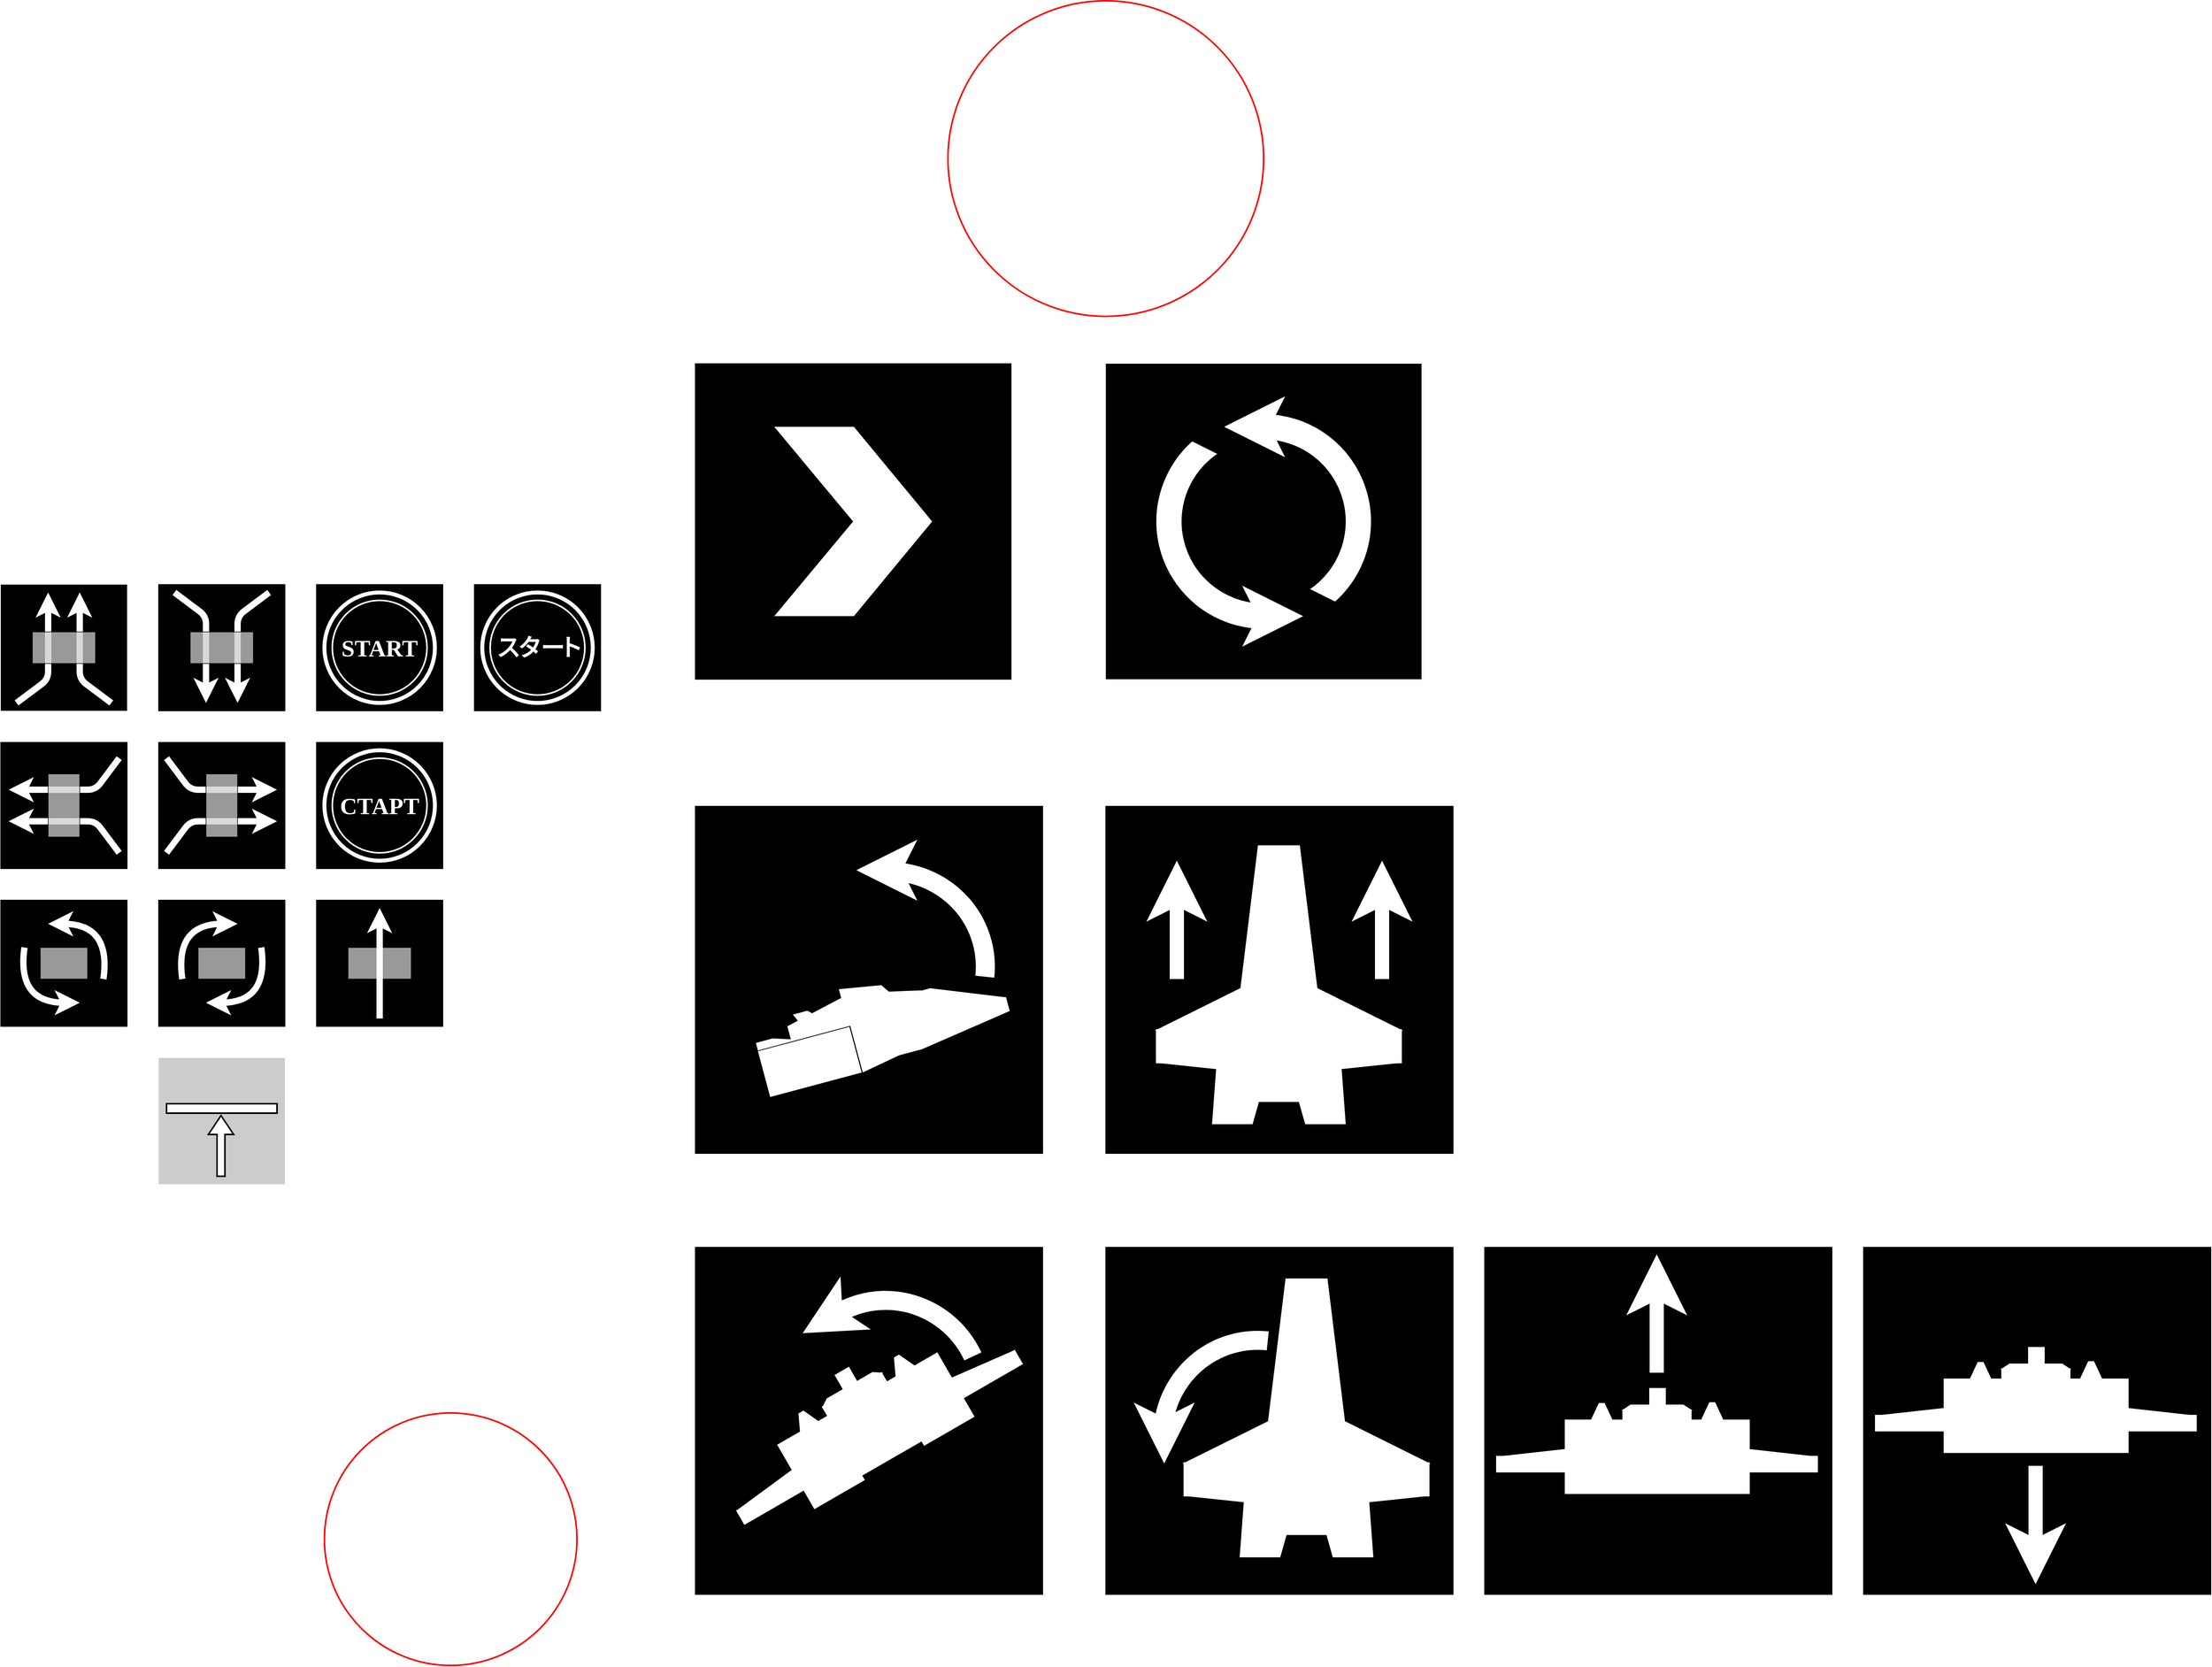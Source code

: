 <mxfile version="17.4.2" type="device"><diagram id="6fZMNaKy4L5kPpsSOCYx" name="Page-1"><mxGraphModel dx="3492" dy="3434" grid="1" gridSize="10" guides="1" tooltips="1" connect="1" arrows="1" fold="1" page="1" pageScale="1" pageWidth="1100" pageHeight="850" math="0" shadow="0"><root><mxCell id="0"/><mxCell id="1" parent="0"/><mxCell id="rg2DFfm6IOgUBu5xusTy-190" value="" style="whiteSpace=wrap;html=1;aspect=fixed;fillColor=#000000;connectable=0;allowArrows=0;strokeColor=none;" vertex="1" parent="1"><mxGeometry x="1680" y="-200" width="400" height="400" as="geometry"/></mxCell><mxCell id="I9IbN1PRFpG96_hewgke-23" value="" style="group;rotation=-180;fillColor=#000000;" parent="1" vertex="1" connectable="0"><mxGeometry x="480" y="80" width="160" height="160" as="geometry"/></mxCell><mxCell id="I9IbN1PRFpG96_hewgke-24" value="" style="whiteSpace=wrap;html=1;aspect=fixed;fillColor=none;connectable=0;allowArrows=0;rotation=-180;" parent="I9IbN1PRFpG96_hewgke-23" vertex="1"><mxGeometry width="160" height="160" as="geometry"/></mxCell><mxCell id="I9IbN1PRFpG96_hewgke-25" value="" style="endArrow=classic;html=1;strokeWidth=8;rounded=1;strokeColor=#FFFFFF;" parent="I9IbN1PRFpG96_hewgke-23" edge="1"><mxGeometry width="50" height="50" relative="1" as="geometry"><mxPoint x="20" y="10" as="sourcePoint"/><mxPoint x="60" y="150" as="targetPoint"/><Array as="points"><mxPoint x="60" y="40"/></Array></mxGeometry></mxCell><mxCell id="I9IbN1PRFpG96_hewgke-26" value="" style="endArrow=classic;html=1;strokeWidth=8;rounded=1;strokeColor=#FFFFFF;" parent="I9IbN1PRFpG96_hewgke-23" edge="1"><mxGeometry width="50" height="50" relative="1" as="geometry"><mxPoint x="140" y="10" as="sourcePoint"/><mxPoint x="100" y="150" as="targetPoint"/><Array as="points"><mxPoint x="100" y="40"/></Array></mxGeometry></mxCell><mxCell id="I9IbN1PRFpG96_hewgke-40" value="" style="rounded=0;whiteSpace=wrap;html=1;fillColor=#CCCCCC;opacity=75;connectable=0;allowArrows=0;" parent="I9IbN1PRFpG96_hewgke-23" vertex="1"><mxGeometry x="40" y="60" width="80" height="40" as="geometry"/></mxCell><mxCell id="I9IbN1PRFpG96_hewgke-27" value="" style="group;rotation=-90;fillColor=#000000;" parent="1" vertex="1" connectable="0"><mxGeometry x="280" y="280" width="160" height="160" as="geometry"/></mxCell><mxCell id="I9IbN1PRFpG96_hewgke-28" value="" style="whiteSpace=wrap;html=1;aspect=fixed;fillColor=none;connectable=0;allowArrows=0;rotation=-90;" parent="I9IbN1PRFpG96_hewgke-27" vertex="1"><mxGeometry width="160" height="160" as="geometry"/></mxCell><mxCell id="I9IbN1PRFpG96_hewgke-29" value="" style="endArrow=classic;html=1;strokeWidth=8;rounded=1;strokeColor=#FFFFFF;" parent="I9IbN1PRFpG96_hewgke-27" edge="1"><mxGeometry width="50" height="50" relative="1" as="geometry"><mxPoint x="150" y="20" as="sourcePoint"/><mxPoint x="10" y="60" as="targetPoint"/><Array as="points"><mxPoint x="120" y="60"/></Array></mxGeometry></mxCell><mxCell id="I9IbN1PRFpG96_hewgke-30" value="" style="endArrow=classic;html=1;strokeWidth=8;rounded=1;strokeColor=#FFFFFF;" parent="I9IbN1PRFpG96_hewgke-27" edge="1"><mxGeometry width="50" height="50" relative="1" as="geometry"><mxPoint x="150" y="140" as="sourcePoint"/><mxPoint x="10" y="100" as="targetPoint"/><Array as="points"><mxPoint x="120" y="100"/></Array></mxGeometry></mxCell><mxCell id="I9IbN1PRFpG96_hewgke-42" value="" style="rounded=0;whiteSpace=wrap;html=1;fillColor=#CCCCCC;opacity=75;connectable=0;allowArrows=0;rotation=-90;" parent="I9IbN1PRFpG96_hewgke-27" vertex="1"><mxGeometry x="40" y="60" width="80" height="40" as="geometry"/></mxCell><mxCell id="I9IbN1PRFpG96_hewgke-31" value="" style="group;rotation=90;fillColor=#000000;" parent="1" vertex="1" connectable="0"><mxGeometry x="480" y="280" width="160" height="160" as="geometry"/></mxCell><mxCell id="I9IbN1PRFpG96_hewgke-32" value="" style="whiteSpace=wrap;html=1;aspect=fixed;fillColor=none;connectable=0;allowArrows=0;rotation=90;" parent="I9IbN1PRFpG96_hewgke-31" vertex="1"><mxGeometry width="160" height="160" as="geometry"/></mxCell><mxCell id="I9IbN1PRFpG96_hewgke-33" value="" style="endArrow=classic;html=1;strokeWidth=8;rounded=1;strokeColor=#FFFFFF;" parent="I9IbN1PRFpG96_hewgke-31" edge="1"><mxGeometry width="50" height="50" relative="1" as="geometry"><mxPoint x="10" y="140" as="sourcePoint"/><mxPoint x="150" y="100" as="targetPoint"/><Array as="points"><mxPoint x="40" y="100"/></Array></mxGeometry></mxCell><mxCell id="I9IbN1PRFpG96_hewgke-34" value="" style="endArrow=classic;html=1;strokeWidth=8;rounded=1;strokeColor=#FFFFFF;" parent="I9IbN1PRFpG96_hewgke-31" edge="1"><mxGeometry width="50" height="50" relative="1" as="geometry"><mxPoint x="10" y="20" as="sourcePoint"/><mxPoint x="150" y="60" as="targetPoint"/><Array as="points"><mxPoint x="40" y="60"/></Array></mxGeometry></mxCell><mxCell id="I9IbN1PRFpG96_hewgke-41" value="" style="rounded=0;whiteSpace=wrap;html=1;fillColor=#CCCCCC;opacity=75;connectable=0;allowArrows=0;rotation=-90;" parent="I9IbN1PRFpG96_hewgke-31" vertex="1"><mxGeometry x="40" y="60" width="80" height="40" as="geometry"/></mxCell><mxCell id="I9IbN1PRFpG96_hewgke-36" value="" style="whiteSpace=wrap;html=1;aspect=fixed;fillColor=#000000;connectable=0;allowArrows=0;" parent="1" vertex="1"><mxGeometry x="280" y="480" width="160" height="160" as="geometry"/></mxCell><mxCell id="I9IbN1PRFpG96_hewgke-37" value="" style="endArrow=classic;html=1;strokeWidth=8;curved=1;strokeColor=#FFFFFF;" parent="1" edge="1"><mxGeometry width="50" height="50" relative="1" as="geometry"><mxPoint x="410" y="580" as="sourcePoint"/><mxPoint x="340" y="510" as="targetPoint"/><Array as="points"><mxPoint x="420" y="510"/></Array></mxGeometry></mxCell><mxCell id="I9IbN1PRFpG96_hewgke-1" value="" style="whiteSpace=wrap;html=1;aspect=fixed;fillColor=#000000;connectable=0;allowArrows=0;strokeColor=none;labelBackgroundColor=default;fontColor=default;labelBorderColor=none;" parent="1" vertex="1"><mxGeometry x="280" y="80" width="160" height="160" as="geometry"/></mxCell><mxCell id="I9IbN1PRFpG96_hewgke-14" value="" style="endArrow=classic;html=1;strokeWidth=8;rounded=1;strokeColor=#FFFFFF;labelBackgroundColor=default;fontColor=default;labelBorderColor=none;" parent="1" edge="1"><mxGeometry width="50" height="50" relative="1" as="geometry"><mxPoint x="420" y="230" as="sourcePoint"/><mxPoint x="380" y="90" as="targetPoint"/><Array as="points"><mxPoint x="380" y="200"/></Array></mxGeometry></mxCell><mxCell id="I9IbN1PRFpG96_hewgke-15" value="" style="endArrow=classic;html=1;strokeWidth=8;rounded=1;strokeColor=#FFFFFF;labelBackgroundColor=default;fontColor=default;labelBorderColor=none;" parent="1" edge="1"><mxGeometry width="50" height="50" relative="1" as="geometry"><mxPoint x="300" y="230" as="sourcePoint"/><mxPoint x="340" y="90" as="targetPoint"/><Array as="points"><mxPoint x="340" y="200"/></Array></mxGeometry></mxCell><mxCell id="I9IbN1PRFpG96_hewgke-44" value="" style="rounded=0;whiteSpace=wrap;html=1;fillColor=#CCCCCC;opacity=75;" parent="1" vertex="1"><mxGeometry x="330" y="540" width="60" height="40" as="geometry"/></mxCell><mxCell id="I9IbN1PRFpG96_hewgke-45" value="" style="endArrow=classic;html=1;strokeWidth=8;curved=1;strokeColor=#FFFFFF;" parent="1" edge="1"><mxGeometry width="50" height="50" relative="1" as="geometry"><mxPoint x="310" y="540" as="sourcePoint"/><mxPoint x="380" y="610" as="targetPoint"/><Array as="points"><mxPoint x="300" y="610"/></Array></mxGeometry></mxCell><mxCell id="I9IbN1PRFpG96_hewgke-46" value="" style="whiteSpace=wrap;html=1;aspect=fixed;fillColor=#000000;connectable=0;allowArrows=0;" parent="1" vertex="1"><mxGeometry x="480" y="480" width="160" height="160" as="geometry"/></mxCell><mxCell id="I9IbN1PRFpG96_hewgke-47" value="" style="endArrow=classic;html=1;strokeWidth=8;curved=1;strokeColor=#FFFFFF;" parent="1" edge="1"><mxGeometry width="50" height="50" relative="1" as="geometry"><mxPoint x="510" y="580" as="sourcePoint"/><mxPoint x="580" y="510" as="targetPoint"/><Array as="points"><mxPoint x="500" y="510"/></Array></mxGeometry></mxCell><mxCell id="I9IbN1PRFpG96_hewgke-48" value="" style="rounded=0;whiteSpace=wrap;html=1;fillColor=#CCCCCC;opacity=75;" parent="1" vertex="1"><mxGeometry x="530" y="540" width="60" height="40" as="geometry"/></mxCell><mxCell id="I9IbN1PRFpG96_hewgke-49" value="" style="endArrow=classic;html=1;strokeWidth=8;curved=1;strokeColor=#FFFFFF;" parent="1" edge="1"><mxGeometry width="50" height="50" relative="1" as="geometry"><mxPoint x="610" y="540" as="sourcePoint"/><mxPoint x="540" y="610" as="targetPoint"/><Array as="points"><mxPoint x="620" y="610"/></Array></mxGeometry></mxCell><mxCell id="I9IbN1PRFpG96_hewgke-50" value="" style="whiteSpace=wrap;html=1;aspect=fixed;fillColor=#000000;connectable=0;allowArrows=0;" parent="1" vertex="1"><mxGeometry x="680" y="480" width="160" height="160" as="geometry"/></mxCell><mxCell id="I9IbN1PRFpG96_hewgke-54" value="" style="rounded=0;whiteSpace=wrap;html=1;fillColor=#CCCCCC;opacity=75;" parent="1" vertex="1"><mxGeometry x="720" y="540" width="80" height="40" as="geometry"/></mxCell><mxCell id="I9IbN1PRFpG96_hewgke-53" value="" style="endArrow=classic;html=1;strokeWidth=8;curved=1;strokeColor=#FFFFFF;" parent="1" edge="1"><mxGeometry width="50" height="50" relative="1" as="geometry"><mxPoint x="760" y="630" as="sourcePoint"/><mxPoint x="760" y="490" as="targetPoint"/></mxGeometry></mxCell><mxCell id="I9IbN1PRFpG96_hewgke-55" value="" style="whiteSpace=wrap;html=1;aspect=fixed;fillColor=#000000;connectable=0;allowArrows=0;" parent="1" vertex="1"><mxGeometry x="680" y="280" width="160" height="160" as="geometry"/></mxCell><mxCell id="I9IbN1PRFpG96_hewgke-59" value="" style="whiteSpace=wrap;html=1;aspect=fixed;fillColor=#000000;connectable=0;allowArrows=0;" parent="1" vertex="1"><mxGeometry x="680" y="80" width="160" height="160" as="geometry"/></mxCell><mxCell id="I9IbN1PRFpG96_hewgke-60" value="" style="whiteSpace=wrap;html=1;aspect=fixed;fillColor=#000000;connectable=0;allowArrows=0;" parent="1" vertex="1"><mxGeometry x="880" y="80" width="160" height="160" as="geometry"/></mxCell><mxCell id="I9IbN1PRFpG96_hewgke-61" value="&lt;font style=&quot;font-size: 30px&quot; face=&quot;Lucida Console&quot;&gt;&lt;b&gt;СТАРТ&lt;/b&gt;&lt;/font&gt;" style="text;html=1;strokeColor=none;fillColor=none;align=center;verticalAlign=middle;whiteSpace=wrap;rounded=0;opacity=75;fontColor=#FFFFFF;fontSize=30;" parent="1" vertex="1"><mxGeometry x="690" y="290" width="140" height="140" as="geometry"/></mxCell><mxCell id="I9IbN1PRFpG96_hewgke-62" value="&lt;font style=&quot;font-size: 30px&quot; data-font-src=&quot;https://fonts.googleapis.com/css?family=Mochiy+Pop+One&quot; face=&quot;Lucida Console&quot;&gt;&lt;b&gt;START&lt;/b&gt;&lt;/font&gt;" style="text;html=1;strokeColor=none;fillColor=none;align=center;verticalAlign=middle;whiteSpace=wrap;rounded=0;opacity=75;fontColor=#FFFFFF;fontSize=30;" parent="1" vertex="1"><mxGeometry x="690" y="90" width="140" height="140" as="geometry"/></mxCell><mxCell id="I9IbN1PRFpG96_hewgke-64" value="" style="ellipse;whiteSpace=wrap;html=1;aspect=fixed;labelBorderColor=none;fontFamily=Lucida Console;fontSize=30;fontColor=#FFFFFF;strokeColor=#FFFFFF;strokeWidth=2;fillColor=none;" parent="1" vertex="1"><mxGeometry x="700" y="100" width="120" height="120" as="geometry"/></mxCell><mxCell id="I9IbN1PRFpG96_hewgke-65" value="" style="ellipse;whiteSpace=wrap;html=1;aspect=fixed;labelBorderColor=none;fontFamily=Lucida Console;fontSize=30;fontColor=#FFFFFF;strokeColor=#FFFFFF;strokeWidth=5;fillColor=none;" parent="1" vertex="1"><mxGeometry x="690" y="90" width="140" height="140" as="geometry"/></mxCell><mxCell id="I9IbN1PRFpG96_hewgke-67" value="" style="rounded=0;whiteSpace=wrap;html=1;fillColor=#CCCCCC;opacity=75;connectable=0;allowArrows=0;" parent="1" vertex="1"><mxGeometry x="320" y="140" width="80" height="40" as="geometry"/></mxCell><mxCell id="I9IbN1PRFpG96_hewgke-69" value="" style="ellipse;whiteSpace=wrap;html=1;aspect=fixed;labelBorderColor=none;fontFamily=Lucida Console;fontSize=30;fontColor=#FFFFFF;strokeColor=#FFFFFF;strokeWidth=2;fillColor=none;" parent="1" vertex="1"><mxGeometry x="900" y="100" width="120" height="120" as="geometry"/></mxCell><mxCell id="I9IbN1PRFpG96_hewgke-70" value="" style="ellipse;whiteSpace=wrap;html=1;aspect=fixed;labelBorderColor=none;fontFamily=Lucida Console;fontSize=30;fontColor=#FFFFFF;strokeColor=#FFFFFF;strokeWidth=5;fillColor=none;" parent="1" vertex="1"><mxGeometry x="890" y="90" width="140" height="140" as="geometry"/></mxCell><mxCell id="I9IbN1PRFpG96_hewgke-74" value="" style="ellipse;whiteSpace=wrap;html=1;aspect=fixed;labelBorderColor=none;fontFamily=Lucida Console;fontSize=30;fontColor=#FFFFFF;strokeColor=#FFFFFF;strokeWidth=2;fillColor=none;" parent="1" vertex="1"><mxGeometry x="700" y="300" width="120" height="120" as="geometry"/></mxCell><mxCell id="I9IbN1PRFpG96_hewgke-75" value="" style="ellipse;whiteSpace=wrap;html=1;aspect=fixed;labelBorderColor=none;fontFamily=Lucida Console;fontSize=30;fontColor=#FFFFFF;strokeColor=#FFFFFF;strokeWidth=5;fillColor=none;" parent="1" vertex="1"><mxGeometry x="690" y="290" width="140" height="140" as="geometry"/></mxCell><mxCell id="rg2DFfm6IOgUBu5xusTy-45" value="" style="group" vertex="1" connectable="0" parent="1"><mxGeometry x="903" y="90" width="114" height="140" as="geometry"/></mxCell><mxCell id="I9IbN1PRFpG96_hewgke-63" value="&lt;font&gt;ス&lt;/font&gt;" style="text;html=1;strokeColor=none;fillColor=none;align=center;verticalAlign=middle;whiteSpace=wrap;rounded=0;opacity=75;fontColor=#FFFFFF;fontSize=30;fontStyle=1;labelBorderColor=none;fontFamily=Lucida Console;" parent="rg2DFfm6IOgUBu5xusTy-45" vertex="1"><mxGeometry width="40" height="140" as="geometry"/></mxCell><mxCell id="rg2DFfm6IOgUBu5xusTy-42" value="&lt;font&gt;ト&lt;/font&gt;" style="text;html=1;strokeColor=none;fillColor=none;align=center;verticalAlign=middle;whiteSpace=wrap;rounded=0;opacity=75;fontColor=#FFFFFF;fontSize=30;fontStyle=1;labelBorderColor=none;fontFamily=Lucida Console;" vertex="1" parent="rg2DFfm6IOgUBu5xusTy-45"><mxGeometry x="84" width="30" height="140" as="geometry"/></mxCell><mxCell id="rg2DFfm6IOgUBu5xusTy-43" value="&lt;font&gt;ー&lt;/font&gt;" style="text;html=1;strokeColor=none;fillColor=none;align=center;verticalAlign=middle;whiteSpace=wrap;rounded=0;opacity=75;fontColor=#FFFFFF;fontSize=30;fontStyle=1;labelBorderColor=none;fontFamily=Lucida Console;" vertex="1" parent="rg2DFfm6IOgUBu5xusTy-45"><mxGeometry x="56" width="40" height="140" as="geometry"/></mxCell><mxCell id="rg2DFfm6IOgUBu5xusTy-44" value="&lt;font&gt;タ&lt;/font&gt;" style="text;html=1;strokeColor=none;fillColor=none;align=center;verticalAlign=middle;whiteSpace=wrap;rounded=0;opacity=75;fontColor=#FFFFFF;fontSize=30;fontStyle=1;labelBorderColor=none;fontFamily=Lucida Console;" vertex="1" parent="rg2DFfm6IOgUBu5xusTy-45"><mxGeometry x="27" width="40" height="140" as="geometry"/></mxCell><mxCell id="rg2DFfm6IOgUBu5xusTy-46" value="" style="whiteSpace=wrap;html=1;aspect=fixed;fillColor=#CCCCCC;connectable=0;allowArrows=0;strokeColor=none;labelBackgroundColor=default;fontColor=default;labelBorderColor=none;" vertex="1" parent="1"><mxGeometry x="480" y="680" width="160" height="160" as="geometry"/></mxCell><mxCell id="rg2DFfm6IOgUBu5xusTy-54" value="" style="rounded=0;whiteSpace=wrap;html=1;fontSize=100;strokeWidth=2;gradientDirection=north;strokeColor=default;" vertex="1" parent="1"><mxGeometry x="490" y="738" width="140" height="12" as="geometry"/></mxCell><mxCell id="rg2DFfm6IOgUBu5xusTy-55" value="" style="rounded=0;whiteSpace=wrap;html=1;fontSize=100;strokeWidth=2;gradientDirection=north;strokeColor=default;" vertex="1" parent="1"><mxGeometry x="554" y="770" width="10" height="60" as="geometry"/></mxCell><mxCell id="rg2DFfm6IOgUBu5xusTy-56" value="" style="triangle;whiteSpace=wrap;html=1;rounded=0;fontSize=100;fontColor=#FFFFFF;strokeColor=default;strokeWidth=2;fillColor=#FFFFFF;gradientColor=none;gradientDirection=north;rotation=-90;" vertex="1" parent="1"><mxGeometry x="547" y="749" width="24" height="32" as="geometry"/></mxCell><mxCell id="rg2DFfm6IOgUBu5xusTy-57" value="" style="rounded=0;whiteSpace=wrap;html=1;fontSize=100;strokeWidth=2;gradientDirection=north;strokeColor=none;" vertex="1" parent="1"><mxGeometry x="555" y="770" width="8" height="59" as="geometry"/></mxCell><mxCell id="rg2DFfm6IOgUBu5xusTy-75" value="" style="whiteSpace=wrap;html=1;aspect=fixed;fillColor=#000000;connectable=0;allowArrows=0;" vertex="1" parent="1"><mxGeometry x="1160" y="920" width="440" height="440" as="geometry"/></mxCell><mxCell id="rg2DFfm6IOgUBu5xusTy-64" value="" style="ellipse;whiteSpace=wrap;html=1;aspect=fixed;rounded=0;fontSize=100;fontColor=#FFFFFF;strokeColor=#FF0000;strokeWidth=2;fillColor=none;gradientColor=none;gradientDirection=north;connectable=0;allowArrows=0;" vertex="1" parent="1"><mxGeometry x="690" y="1130" width="320" height="320" as="geometry"/></mxCell><mxCell id="rg2DFfm6IOgUBu5xusTy-110" value="" style="whiteSpace=wrap;html=1;aspect=fixed;fillColor=#000000;connectable=0;allowArrows=0;" vertex="1" parent="1"><mxGeometry x="1680" y="920" width="440" height="440" as="geometry"/></mxCell><mxCell id="rg2DFfm6IOgUBu5xusTy-111" value="" style="endArrow=classic;html=1;strokeWidth=22;curved=1;strokeColor=#FFFFFF;" edge="1" parent="1"><mxGeometry width="50" height="50" relative="1" as="geometry"><mxPoint x="1754" y="1154" as="sourcePoint"/><mxPoint x="1754" y="1194" as="targetPoint"/><Array as="points"/></mxGeometry></mxCell><mxCell id="rg2DFfm6IOgUBu5xusTy-113" value="" style="shape=trapezoid;perimeter=trapezoidPerimeter;whiteSpace=wrap;html=1;fixedSize=1;rounded=0;fontSize=100;fontColor=#FFFFFF;strokeColor=#FFFFFF;strokeWidth=1;fillColor=#FFFFFF;gradientColor=none;gradientDirection=north;size=23.316;" vertex="1" parent="1"><mxGeometry x="1884.88" y="960" width="98.82" height="190" as="geometry"/></mxCell><mxCell id="rg2DFfm6IOgUBu5xusTy-114" value="" style="shape=trapezoid;perimeter=trapezoidPerimeter;whiteSpace=wrap;html=1;fixedSize=1;rounded=0;fontSize=100;fontColor=#FFFFFF;strokeColor=#FFFFFF;strokeWidth=1;fillColor=default;gradientColor=none;gradientDirection=north;size=130;" vertex="1" parent="1"><mxGeometry x="1779" y="1129.41" width="310.59" height="64.59" as="geometry"/></mxCell><mxCell id="rg2DFfm6IOgUBu5xusTy-115" value="" style="rounded=0;whiteSpace=wrap;html=1;fontSize=100;fontColor=#FFFFFF;strokeColor=#FFFFFF;strokeWidth=1;fillColor=default;gradientColor=none;gradientDirection=north;" vertex="1" parent="1"><mxGeometry x="1779" y="1192.941" width="310.59" height="42.353" as="geometry"/></mxCell><mxCell id="rg2DFfm6IOgUBu5xusTy-116" value="" style="shape=trapezoid;perimeter=trapezoidPerimeter;whiteSpace=wrap;html=1;fixedSize=1;rounded=0;fontSize=100;fontColor=#FFFFFF;strokeColor=#FFFFFF;strokeWidth=1;fillColor=default;gradientColor=none;gradientDirection=north;size=130;rotation=-180;" vertex="1" parent="1"><mxGeometry x="1779" y="1234.65" width="310.59" height="13.71" as="geometry"/></mxCell><mxCell id="rg2DFfm6IOgUBu5xusTy-117" value="" style="shape=trapezoid;perimeter=trapezoidPerimeter;whiteSpace=wrap;html=1;fixedSize=1;rounded=0;fontSize=100;fontColor=#FFFFFF;strokeColor=none;strokeWidth=2;fillColor=default;gradientColor=none;gradientDirection=north;size=10;" vertex="1" parent="1"><mxGeometry x="1849.589" y="1178.824" width="169.413" height="134.118" as="geometry"/></mxCell><mxCell id="rg2DFfm6IOgUBu5xusTy-118" value="" style="shape=trapezoid;perimeter=trapezoidPerimeter;whiteSpace=wrap;html=1;fixedSize=1;rounded=0;fontSize=100;fontColor=#FFFFFF;strokeColor=none;strokeWidth=2;fillColor=#000000;gradientColor=none;gradientDirection=north;size=10;" vertex="1" parent="1"><mxGeometry x="1899.001" y="1284.706" width="70.589" height="35.294" as="geometry"/></mxCell><mxCell id="rg2DFfm6IOgUBu5xusTy-109" value="" style="verticalLabelPosition=bottom;verticalAlign=top;html=1;shape=mxgraph.basic.partConcEllipse;startAngle=0.759;endAngle=0.017;arcWidth=0.18;rounded=0;fontSize=100;fontColor=#FFFFFF;strokeColor=none;strokeWidth=2;fillColor=default;gradientColor=none;gradientDirection=north;" vertex="1" parent="1"><mxGeometry x="1740" y="1025.86" width="264.7" height="268.29" as="geometry"/></mxCell><mxCell id="rg2DFfm6IOgUBu5xusTy-122" value="" style="group;rotation=-30;" vertex="1" connectable="0" parent="1"><mxGeometry x="1170" y="991.86" width="406.67" height="268.29" as="geometry"/></mxCell><mxCell id="rg2DFfm6IOgUBu5xusTy-85" value="" style="rounded=0;whiteSpace=wrap;html=1;fontSize=100;fontColor=#FFFFFF;strokeColor=#FFFFFF;strokeWidth=1;fillColor=default;gradientColor=none;gradientDirection=north;rotation=-30;" vertex="1" parent="rg2DFfm6IOgUBu5xusTy-122"><mxGeometry x="102" y="114" width="233.335" height="93.333" as="geometry"/></mxCell><mxCell id="rg2DFfm6IOgUBu5xusTy-86" value="" style="rounded=0;whiteSpace=wrap;html=1;fontSize=100;fontColor=#FFFFFF;strokeColor=#FFFFFF;strokeWidth=1;fillColor=default;gradientColor=none;gradientDirection=north;rotation=-30;" vertex="1" parent="rg2DFfm6IOgUBu5xusTy-122"><mxGeometry x="170" y="102" width="86.667" height="100" as="geometry"/></mxCell><mxCell id="rg2DFfm6IOgUBu5xusTy-87" value="" style="rounded=0;whiteSpace=wrap;html=1;fontSize=100;fontColor=#FFFFFF;strokeColor=none;strokeWidth=1;fillColor=#000000;gradientColor=none;gradientDirection=north;rotation=-30;" vertex="1" parent="rg2DFfm6IOgUBu5xusTy-122"><mxGeometry x="199" y="195" width="86.667" height="13.333" as="geometry"/></mxCell><mxCell id="rg2DFfm6IOgUBu5xusTy-88" value="" style="shape=trapezoid;perimeter=trapezoidPerimeter;whiteSpace=wrap;html=1;fixedSize=1;rounded=0;fontSize=100;fontColor=#FFFFFF;strokeColor=#FFFFFF;strokeWidth=1;fillColor=default;gradientColor=none;gradientDirection=north;size=180;rotation=-30;" vertex="1" parent="rg2DFfm6IOgUBu5xusTy-122"><mxGeometry x="10" y="142" width="406.67" height="20" as="geometry"/></mxCell><mxCell id="rg2DFfm6IOgUBu5xusTy-89" value="" style="rounded=0;whiteSpace=wrap;html=1;fontSize=100;fontColor=#FFFFFF;strokeColor=#FFFFFF;strokeWidth=1;fillColor=default;gradientColor=none;gradientDirection=north;rotation=-30;" vertex="1" parent="rg2DFfm6IOgUBu5xusTy-122"><mxGeometry x="20" y="159" width="406.67" height="20" as="geometry"/></mxCell><mxCell id="rg2DFfm6IOgUBu5xusTy-90" value="" style="shape=trapezoid;perimeter=trapezoidPerimeter;whiteSpace=wrap;html=1;fixedSize=1;rounded=0;fontSize=100;fontColor=#FFFFFF;strokeColor=#FFFFFF;strokeWidth=1;fillColor=default;gradientColor=none;gradientDirection=north;size=10;rotation=-30;" vertex="1" parent="rg2DFfm6IOgUBu5xusTy-122"><mxGeometry x="144" y="103" width="86.667" height="6.667" as="geometry"/></mxCell><mxCell id="rg2DFfm6IOgUBu5xusTy-91" value="" style="rounded=0;whiteSpace=wrap;html=1;fontSize=100;fontColor=#FFFFFF;strokeColor=#FFFFFF;strokeWidth=1;fillColor=default;gradientColor=none;gradientDirection=north;rotation=-30;" vertex="1" parent="rg2DFfm6IOgUBu5xusTy-122"><mxGeometry x="174" y="83" width="20.0" height="33.333" as="geometry"/></mxCell><mxCell id="rg2DFfm6IOgUBu5xusTy-92" value="" style="shape=trapezoid;perimeter=trapezoidPerimeter;whiteSpace=wrap;html=1;fixedSize=1;rounded=0;fontSize=100;fontColor=#FFFFFF;strokeColor=#FFFFFF;strokeWidth=1;fillColor=default;gradientColor=none;gradientDirection=north;size=10;rotation=-30;" vertex="1" parent="rg2DFfm6IOgUBu5xusTy-122"><mxGeometry x="237" y="65" width="26.667" height="21.333" as="geometry"/></mxCell><mxCell id="rg2DFfm6IOgUBu5xusTy-93" value="" style="shape=trapezoid;perimeter=trapezoidPerimeter;whiteSpace=wrap;html=1;fixedSize=1;rounded=0;fontSize=100;fontColor=#FFFFFF;strokeColor=#FFFFFF;strokeWidth=1;fillColor=default;gradientColor=none;gradientDirection=north;size=10;rotation=-30;" vertex="1" parent="rg2DFfm6IOgUBu5xusTy-122"><mxGeometry x="116" y="136" width="26.667" height="21.333" as="geometry"/></mxCell><mxCell id="rg2DFfm6IOgUBu5xusTy-120" value="" style="verticalLabelPosition=bottom;verticalAlign=top;html=1;shape=mxgraph.basic.partConcEllipse;startAngle=0;endAngle=0.264;arcWidth=0.18;rounded=0;fontSize=100;fontColor=#FFFFFF;strokeColor=none;strokeWidth=2;fillColor=default;gradientColor=none;gradientDirection=north;rotation=-30;" vertex="1" parent="rg2DFfm6IOgUBu5xusTy-122"><mxGeometry x="100" y="-17" width="264.7" height="268.29" as="geometry"/></mxCell><mxCell id="rg2DFfm6IOgUBu5xusTy-121" value="" style="endArrow=classic;html=1;strokeWidth=22;curved=1;strokeColor=#FFFFFF;" edge="1" parent="rg2DFfm6IOgUBu5xusTy-122"><mxGeometry width="50" height="50" relative="1" as="geometry"><mxPoint x="161" y="17" as="sourcePoint"/><mxPoint x="126" y="37" as="targetPoint"/><Array as="points"/></mxGeometry></mxCell><mxCell id="rg2DFfm6IOgUBu5xusTy-123" value="" style="whiteSpace=wrap;html=1;aspect=fixed;fillColor=#000000;connectable=0;allowArrows=0;" vertex="1" parent="1"><mxGeometry x="1680" y="361" width="440" height="440" as="geometry"/></mxCell><mxCell id="rg2DFfm6IOgUBu5xusTy-132" value="" style="group" vertex="1" connectable="0" parent="1"><mxGeometry x="1744" y="411" width="310.59" height="360" as="geometry"/></mxCell><mxCell id="rg2DFfm6IOgUBu5xusTy-125" value="" style="shape=trapezoid;perimeter=trapezoidPerimeter;whiteSpace=wrap;html=1;fixedSize=1;rounded=0;fontSize=100;fontColor=#FFFFFF;strokeColor=#FFFFFF;strokeWidth=1;fillColor=#FFFFFF;gradientColor=none;gradientDirection=north;size=23.316;" vertex="1" parent="rg2DFfm6IOgUBu5xusTy-132"><mxGeometry x="105.88" width="98.82" height="190" as="geometry"/></mxCell><mxCell id="rg2DFfm6IOgUBu5xusTy-126" value="" style="shape=trapezoid;perimeter=trapezoidPerimeter;whiteSpace=wrap;html=1;fixedSize=1;rounded=0;fontSize=100;fontColor=#FFFFFF;strokeColor=#FFFFFF;strokeWidth=1;fillColor=default;gradientColor=none;gradientDirection=north;size=130;" vertex="1" parent="rg2DFfm6IOgUBu5xusTy-132"><mxGeometry y="169.41" width="310.59" height="64.59" as="geometry"/></mxCell><mxCell id="rg2DFfm6IOgUBu5xusTy-127" value="" style="rounded=0;whiteSpace=wrap;html=1;fontSize=100;fontColor=#FFFFFF;strokeColor=#FFFFFF;strokeWidth=1;fillColor=default;gradientColor=none;gradientDirection=north;" vertex="1" parent="rg2DFfm6IOgUBu5xusTy-132"><mxGeometry y="232.941" width="310.59" height="42.353" as="geometry"/></mxCell><mxCell id="rg2DFfm6IOgUBu5xusTy-128" value="" style="shape=trapezoid;perimeter=trapezoidPerimeter;whiteSpace=wrap;html=1;fixedSize=1;rounded=0;fontSize=100;fontColor=#FFFFFF;strokeColor=#FFFFFF;strokeWidth=1;fillColor=default;gradientColor=none;gradientDirection=north;size=130;rotation=-180;" vertex="1" parent="rg2DFfm6IOgUBu5xusTy-132"><mxGeometry y="274.65" width="310.59" height="13.71" as="geometry"/></mxCell><mxCell id="rg2DFfm6IOgUBu5xusTy-129" value="" style="shape=trapezoid;perimeter=trapezoidPerimeter;whiteSpace=wrap;html=1;fixedSize=1;rounded=0;fontSize=100;fontColor=#FFFFFF;strokeColor=none;strokeWidth=2;fillColor=default;gradientColor=none;gradientDirection=north;size=10;" vertex="1" parent="rg2DFfm6IOgUBu5xusTy-132"><mxGeometry x="70.589" y="218.824" width="169.413" height="134.118" as="geometry"/></mxCell><mxCell id="rg2DFfm6IOgUBu5xusTy-130" value="" style="shape=trapezoid;perimeter=trapezoidPerimeter;whiteSpace=wrap;html=1;fixedSize=1;rounded=0;fontSize=100;fontColor=#FFFFFF;strokeColor=none;strokeWidth=2;fillColor=#000000;gradientColor=none;gradientDirection=north;size=10;" vertex="1" parent="rg2DFfm6IOgUBu5xusTy-132"><mxGeometry x="120.001" y="324.706" width="70.589" height="35.294" as="geometry"/></mxCell><mxCell id="rg2DFfm6IOgUBu5xusTy-136" value="" style="group" vertex="1" connectable="0" parent="1"><mxGeometry x="1761" y="430" width="18" height="150" as="geometry"/></mxCell><mxCell id="rg2DFfm6IOgUBu5xusTy-124" value="" style="endArrow=classic;html=1;strokeWidth=22;curved=1;strokeColor=#FFFFFF;" edge="1" parent="rg2DFfm6IOgUBu5xusTy-136"><mxGeometry width="50" height="50" relative="1" as="geometry"><mxPoint x="9" y="40" as="sourcePoint"/><mxPoint x="9" as="targetPoint"/><Array as="points"/></mxGeometry></mxCell><mxCell id="rg2DFfm6IOgUBu5xusTy-135" value="" style="verticalLabelPosition=bottom;verticalAlign=top;html=1;shape=mxgraph.basic.rect;fillColor2=none;strokeWidth=1;size=20;indent=5;rounded=0;fontSize=100;fontColor=#FFFFFF;fillColor=default;gradientColor=none;gradientDirection=north;strokeColor=none;" vertex="1" parent="rg2DFfm6IOgUBu5xusTy-136"><mxGeometry y="49.71" width="18" height="100.29" as="geometry"/></mxCell><mxCell id="rg2DFfm6IOgUBu5xusTy-137" value="" style="group" vertex="1" connectable="0" parent="1"><mxGeometry x="2021" y="430" width="18" height="150" as="geometry"/></mxCell><mxCell id="rg2DFfm6IOgUBu5xusTy-138" value="" style="endArrow=classic;html=1;strokeWidth=22;curved=1;strokeColor=#FFFFFF;" edge="1" parent="rg2DFfm6IOgUBu5xusTy-137"><mxGeometry width="50" height="50" relative="1" as="geometry"><mxPoint x="9" y="40" as="sourcePoint"/><mxPoint x="9" as="targetPoint"/><Array as="points"/></mxGeometry></mxCell><mxCell id="rg2DFfm6IOgUBu5xusTy-139" value="" style="verticalLabelPosition=bottom;verticalAlign=top;html=1;shape=mxgraph.basic.rect;fillColor2=none;strokeWidth=1;size=20;indent=5;rounded=0;fontSize=100;fontColor=#FFFFFF;fillColor=default;gradientColor=none;gradientDirection=north;strokeColor=none;" vertex="1" parent="rg2DFfm6IOgUBu5xusTy-137"><mxGeometry y="49.71" width="18" height="100.29" as="geometry"/></mxCell><mxCell id="rg2DFfm6IOgUBu5xusTy-141" value="" style="whiteSpace=wrap;html=1;aspect=fixed;fillColor=#000000;connectable=0;allowArrows=0;" vertex="1" parent="1"><mxGeometry x="1160" y="361" width="440" height="440" as="geometry"/></mxCell><mxCell id="rg2DFfm6IOgUBu5xusTy-147" value="" style="group;rotation=-15;" vertex="1" connectable="0" parent="1"><mxGeometry x="1233" y="560" width="320" height="130" as="geometry"/></mxCell><mxCell id="rg2DFfm6IOgUBu5xusTy-142" value="" style="verticalLabelPosition=bottom;verticalAlign=top;html=1;shape=mxgraph.basic.rect;fillColor2=none;strokeWidth=1;size=20;indent=5;rounded=0;fontSize=100;fontColor=#FFFFFF;fillColor=default;gradientColor=none;gradientDirection=north;strokeColor=none;rotation=-15;" vertex="1" parent="rg2DFfm6IOgUBu5xusTy-147"><mxGeometry x="12" y="95" width="120" height="60" as="geometry"/></mxCell><mxCell id="rg2DFfm6IOgUBu5xusTy-144" value="" style="verticalLabelPosition=bottom;verticalAlign=top;html=1;shape=mxgraph.basic.polygon;polyCoords=[[0.25,0.11],[0.55,0.1],[1,0.5],[1,0.7],[0.4,0.9],[0.25,0.9],[0,1],[0,0.11]];polyline=0;rounded=0;fontSize=100;fontColor=#FFFFFF;strokeColor=none;strokeWidth=2;fillColor=default;gradientColor=none;gradientDirection=north;rotation=-15;" vertex="1" parent="rg2DFfm6IOgUBu5xusTy-147"><mxGeometry x="124" y="24" width="200" height="90" as="geometry"/></mxCell><mxCell id="rg2DFfm6IOgUBu5xusTy-145" value="" style="verticalLabelPosition=bottom;verticalAlign=top;html=1;shape=mxgraph.basic.polygon;polyCoords=[[0.1,0.8],[0.2,0.94],[0.2,0.6],[0.6,0.2],[1,0.6],[1,1],[0,1],[0,0.8]];polyline=0;rounded=0;fontSize=100;fontColor=#FFFFFF;strokeColor=none;strokeWidth=2;fillColor=default;gradientColor=none;gradientDirection=north;rotation=-15;" vertex="1" parent="rg2DFfm6IOgUBu5xusTy-147"><mxGeometry x="-4" y="33" width="220" height="50" as="geometry"/></mxCell><mxCell id="rg2DFfm6IOgUBu5xusTy-146" value="" style="verticalLabelPosition=bottom;verticalAlign=top;html=1;shape=mxgraph.basic.polygon;polyCoords=[[0.02,0.37],[0.12,0.37],[0.17,0.46],[0.36,0.38],[0.36,0.21],[0.64,0.3],[0.71,0.49],[0.05,0.5]];polyline=0;rounded=0;fontSize=100;fontColor=#FFFFFF;strokeColor=none;strokeWidth=2;fillColor=default;gradientColor=none;gradientDirection=north;rotation=-15;" vertex="1" parent="rg2DFfm6IOgUBu5xusTy-147"><mxGeometry x="47" y="4" width="190" height="100" as="geometry"/></mxCell><mxCell id="rg2DFfm6IOgUBu5xusTy-148" value="" style="verticalLabelPosition=bottom;verticalAlign=top;html=1;shape=mxgraph.basic.partConcEllipse;startAngle=0.759;endAngle=0.017;arcWidth=0.18;rounded=0;fontSize=100;fontColor=#FFFFFF;strokeColor=none;strokeWidth=2;fillColor=default;gradientColor=none;gradientDirection=north;rotation=90;" vertex="1" parent="1"><mxGeometry x="1273" y="430.0" width="264.7" height="268.29" as="geometry"/></mxCell><mxCell id="rg2DFfm6IOgUBu5xusTy-149" value="" style="endArrow=classic;html=1;strokeWidth=22;curved=1;strokeColor=#FFFFFF;" edge="1" parent="1"><mxGeometry width="50" height="50" relative="1" as="geometry"><mxPoint x="1414" y="442" as="sourcePoint"/><mxPoint x="1364" y="442" as="targetPoint"/><Array as="points"/></mxGeometry></mxCell><mxCell id="rg2DFfm6IOgUBu5xusTy-150" value="" style="whiteSpace=wrap;html=1;aspect=fixed;fillColor=#000000;connectable=0;allowArrows=0;" vertex="1" parent="1"><mxGeometry x="2160" y="920" width="440" height="440" as="geometry"/></mxCell><mxCell id="rg2DFfm6IOgUBu5xusTy-152" value="" style="rounded=0;whiteSpace=wrap;html=1;fontSize=100;fontColor=#FFFFFF;strokeColor=#FFFFFF;strokeWidth=1;fillColor=default;gradientColor=none;gradientDirection=north;rotation=0;" vertex="1" parent="1"><mxGeometry x="2262" y="1138.86" width="233.335" height="93.333" as="geometry"/></mxCell><mxCell id="rg2DFfm6IOgUBu5xusTy-153" value="" style="rounded=0;whiteSpace=wrap;html=1;fontSize=100;fontColor=#FFFFFF;strokeColor=#FFFFFF;strokeWidth=1;fillColor=default;gradientColor=none;gradientDirection=north;rotation=0;" vertex="1" parent="1"><mxGeometry x="2335" y="1125.86" width="86.667" height="100" as="geometry"/></mxCell><mxCell id="rg2DFfm6IOgUBu5xusTy-154" value="" style="rounded=0;whiteSpace=wrap;html=1;fontSize=100;fontColor=#FFFFFF;strokeColor=none;strokeWidth=1;fillColor=#000000;gradientColor=none;gradientDirection=north;rotation=0;" vertex="1" parent="1"><mxGeometry x="2330" y="1256.86" width="86.667" height="13.333" as="geometry"/></mxCell><mxCell id="rg2DFfm6IOgUBu5xusTy-155" value="" style="shape=trapezoid;perimeter=trapezoidPerimeter;whiteSpace=wrap;html=1;fixedSize=1;rounded=0;fontSize=100;fontColor=#FFFFFF;strokeColor=#FFFFFF;strokeWidth=1;fillColor=default;gradientColor=none;gradientDirection=north;size=180;rotation=0;" vertex="1" parent="1"><mxGeometry x="2175" y="1165.86" width="406.67" height="20" as="geometry"/></mxCell><mxCell id="rg2DFfm6IOgUBu5xusTy-156" value="" style="rounded=0;whiteSpace=wrap;html=1;fontSize=100;fontColor=#FFFFFF;strokeColor=#FFFFFF;strokeWidth=1;fillColor=default;gradientColor=none;gradientDirection=north;rotation=0;" vertex="1" parent="1"><mxGeometry x="2175" y="1184.86" width="406.67" height="20" as="geometry"/></mxCell><mxCell id="rg2DFfm6IOgUBu5xusTy-157" value="" style="shape=trapezoid;perimeter=trapezoidPerimeter;whiteSpace=wrap;html=1;fixedSize=1;rounded=0;fontSize=100;fontColor=#FFFFFF;strokeColor=#FFFFFF;strokeWidth=1;fillColor=default;gradientColor=none;gradientDirection=north;size=10;rotation=0;" vertex="1" parent="1"><mxGeometry x="2335" y="1119.86" width="86.667" height="6.667" as="geometry"/></mxCell><mxCell id="rg2DFfm6IOgUBu5xusTy-158" value="" style="rounded=0;whiteSpace=wrap;html=1;fontSize=100;fontColor=#FFFFFF;strokeColor=#FFFFFF;strokeWidth=1;fillColor=default;gradientColor=none;gradientDirection=north;rotation=0;" vertex="1" parent="1"><mxGeometry x="2369" y="1098.86" width="20.0" height="33.333" as="geometry"/></mxCell><mxCell id="rg2DFfm6IOgUBu5xusTy-159" value="" style="shape=trapezoid;perimeter=trapezoidPerimeter;whiteSpace=wrap;html=1;fixedSize=1;rounded=0;fontSize=100;fontColor=#FFFFFF;strokeColor=#FFFFFF;strokeWidth=1;fillColor=default;gradientColor=none;gradientDirection=north;size=10;rotation=0;" vertex="1" parent="1"><mxGeometry x="2435" y="1116.86" width="26.667" height="21.333" as="geometry"/></mxCell><mxCell id="rg2DFfm6IOgUBu5xusTy-160" value="" style="shape=trapezoid;perimeter=trapezoidPerimeter;whiteSpace=wrap;html=1;fixedSize=1;rounded=0;fontSize=100;fontColor=#FFFFFF;strokeColor=#FFFFFF;strokeWidth=1;fillColor=default;gradientColor=none;gradientDirection=north;size=10;rotation=0;" vertex="1" parent="1"><mxGeometry x="2295" y="1117.86" width="26.667" height="21.333" as="geometry"/></mxCell><mxCell id="rg2DFfm6IOgUBu5xusTy-166" value="" style="group" vertex="1" connectable="0" parent="1"><mxGeometry x="2369" y="929" width="18" height="150" as="geometry"/></mxCell><mxCell id="rg2DFfm6IOgUBu5xusTy-167" value="" style="endArrow=classic;html=1;strokeWidth=22;curved=1;strokeColor=#FFFFFF;" edge="1" parent="rg2DFfm6IOgUBu5xusTy-166"><mxGeometry width="50" height="50" relative="1" as="geometry"><mxPoint x="9" y="40" as="sourcePoint"/><mxPoint x="9" as="targetPoint"/><Array as="points"/></mxGeometry></mxCell><mxCell id="rg2DFfm6IOgUBu5xusTy-168" value="" style="verticalLabelPosition=bottom;verticalAlign=top;html=1;shape=mxgraph.basic.rect;fillColor2=none;strokeWidth=1;size=20;indent=5;rounded=0;fontSize=100;fontColor=#FFFFFF;fillColor=default;gradientColor=none;gradientDirection=north;strokeColor=none;" vertex="1" parent="rg2DFfm6IOgUBu5xusTy-166"><mxGeometry y="49.71" width="18" height="100.29" as="geometry"/></mxCell><mxCell id="rg2DFfm6IOgUBu5xusTy-107" value="" style="ellipse;whiteSpace=wrap;html=1;aspect=fixed;rounded=0;fontSize=100;fontColor=#FFFFFF;strokeColor=#FF0000;strokeWidth=2;fillColor=none;gradientColor=none;gradientDirection=north;connectable=0;allowArrows=0;" vertex="1" parent="1"><mxGeometry x="1480" y="-660" width="400" height="400" as="geometry"/></mxCell><mxCell id="rg2DFfm6IOgUBu5xusTy-169" value="" style="whiteSpace=wrap;html=1;aspect=fixed;fillColor=#000000;connectable=0;allowArrows=0;" vertex="1" parent="1"><mxGeometry x="2640" y="920" width="440" height="440" as="geometry"/></mxCell><mxCell id="rg2DFfm6IOgUBu5xusTy-172" value="" style="rounded=0;whiteSpace=wrap;html=1;fontSize=100;fontColor=#FFFFFF;strokeColor=none;strokeWidth=1;fillColor=#000000;gradientColor=none;gradientDirection=north;rotation=0;" vertex="1" parent="1"><mxGeometry x="2810" y="1204.86" width="86.667" height="13.333" as="geometry"/></mxCell><mxCell id="rg2DFfm6IOgUBu5xusTy-183" value="" style="group;rotation=-180;" vertex="1" connectable="0" parent="1"><mxGeometry x="2849" y="1197" width="18" height="150" as="geometry"/></mxCell><mxCell id="rg2DFfm6IOgUBu5xusTy-180" value="" style="endArrow=classic;html=1;strokeWidth=22;curved=1;strokeColor=#FFFFFF;" edge="1" parent="rg2DFfm6IOgUBu5xusTy-183"><mxGeometry width="50" height="50" relative="1" as="geometry"><mxPoint x="9" y="110" as="sourcePoint"/><mxPoint x="9" y="150" as="targetPoint"/><Array as="points"/></mxGeometry></mxCell><mxCell id="rg2DFfm6IOgUBu5xusTy-181" value="" style="verticalLabelPosition=bottom;verticalAlign=top;html=1;shape=mxgraph.basic.rect;fillColor2=none;strokeWidth=1;size=20;indent=5;rounded=0;fontSize=100;fontColor=#FFFFFF;fillColor=default;gradientColor=none;gradientDirection=north;strokeColor=none;rotation=-180;" vertex="1" parent="rg2DFfm6IOgUBu5xusTy-183"><mxGeometry width="18" height="100.29" as="geometry"/></mxCell><mxCell id="rg2DFfm6IOgUBu5xusTy-184" value="" style="group" vertex="1" connectable="0" parent="1"><mxGeometry x="2655" y="1046.86" width="406.67" height="133.333" as="geometry"/></mxCell><mxCell id="rg2DFfm6IOgUBu5xusTy-170" value="" style="rounded=0;whiteSpace=wrap;html=1;fontSize=100;fontColor=#FFFFFF;strokeColor=#FFFFFF;strokeWidth=1;fillColor=default;gradientColor=none;gradientDirection=north;rotation=0;" vertex="1" parent="rg2DFfm6IOgUBu5xusTy-184"><mxGeometry x="87" y="40" width="233.335" height="93.333" as="geometry"/></mxCell><mxCell id="rg2DFfm6IOgUBu5xusTy-171" value="" style="rounded=0;whiteSpace=wrap;html=1;fontSize=100;fontColor=#FFFFFF;strokeColor=#FFFFFF;strokeWidth=1;fillColor=default;gradientColor=none;gradientDirection=north;rotation=0;" vertex="1" parent="rg2DFfm6IOgUBu5xusTy-184"><mxGeometry x="160" y="27" width="86.667" height="100" as="geometry"/></mxCell><mxCell id="rg2DFfm6IOgUBu5xusTy-173" value="" style="shape=trapezoid;perimeter=trapezoidPerimeter;whiteSpace=wrap;html=1;fixedSize=1;rounded=0;fontSize=100;fontColor=#FFFFFF;strokeColor=#FFFFFF;strokeWidth=1;fillColor=default;gradientColor=none;gradientDirection=north;size=180;rotation=0;" vertex="1" parent="rg2DFfm6IOgUBu5xusTy-184"><mxGeometry y="67" width="406.67" height="20" as="geometry"/></mxCell><mxCell id="rg2DFfm6IOgUBu5xusTy-174" value="" style="rounded=0;whiteSpace=wrap;html=1;fontSize=100;fontColor=#FFFFFF;strokeColor=#FFFFFF;strokeWidth=1;fillColor=default;gradientColor=none;gradientDirection=north;rotation=0;" vertex="1" parent="rg2DFfm6IOgUBu5xusTy-184"><mxGeometry y="86" width="406.67" height="20" as="geometry"/></mxCell><mxCell id="rg2DFfm6IOgUBu5xusTy-175" value="" style="shape=trapezoid;perimeter=trapezoidPerimeter;whiteSpace=wrap;html=1;fixedSize=1;rounded=0;fontSize=100;fontColor=#FFFFFF;strokeColor=#FFFFFF;strokeWidth=1;fillColor=default;gradientColor=none;gradientDirection=north;size=10;rotation=0;" vertex="1" parent="rg2DFfm6IOgUBu5xusTy-184"><mxGeometry x="160" y="21" width="86.667" height="6.667" as="geometry"/></mxCell><mxCell id="rg2DFfm6IOgUBu5xusTy-176" value="" style="rounded=0;whiteSpace=wrap;html=1;fontSize=100;fontColor=#FFFFFF;strokeColor=#FFFFFF;strokeWidth=1;fillColor=default;gradientColor=none;gradientDirection=north;rotation=0;" vertex="1" parent="rg2DFfm6IOgUBu5xusTy-184"><mxGeometry x="194" width="20.0" height="33.333" as="geometry"/></mxCell><mxCell id="rg2DFfm6IOgUBu5xusTy-177" value="" style="shape=trapezoid;perimeter=trapezoidPerimeter;whiteSpace=wrap;html=1;fixedSize=1;rounded=0;fontSize=100;fontColor=#FFFFFF;strokeColor=#FFFFFF;strokeWidth=1;fillColor=default;gradientColor=none;gradientDirection=north;size=10;rotation=0;" vertex="1" parent="rg2DFfm6IOgUBu5xusTy-184"><mxGeometry x="260" y="18" width="26.667" height="21.333" as="geometry"/></mxCell><mxCell id="rg2DFfm6IOgUBu5xusTy-178" value="" style="shape=trapezoid;perimeter=trapezoidPerimeter;whiteSpace=wrap;html=1;fixedSize=1;rounded=0;fontSize=100;fontColor=#FFFFFF;strokeColor=#FFFFFF;strokeWidth=1;fillColor=default;gradientColor=none;gradientDirection=north;size=10;rotation=0;" vertex="1" parent="rg2DFfm6IOgUBu5xusTy-184"><mxGeometry x="120" y="19" width="26.667" height="21.333" as="geometry"/></mxCell><mxCell id="rg2DFfm6IOgUBu5xusTy-185" value="" style="whiteSpace=wrap;html=1;aspect=fixed;fillColor=#000000;connectable=0;allowArrows=0;" vertex="1" parent="1"><mxGeometry x="1160" y="-200" width="400" height="400" as="geometry"/></mxCell><mxCell id="rg2DFfm6IOgUBu5xusTy-187" value="" style="html=1;shadow=0;dashed=0;align=center;verticalAlign=middle;shape=mxgraph.arrows2.arrow;dy=0;dx=99.13;notch=99.84;rounded=0;fontSize=100;fontColor=#FFFFFF;strokeColor=none;strokeWidth=2;fillColor=default;gradientColor=none;gradientDirection=north;" vertex="1" parent="1"><mxGeometry x="1260" y="-120" width="200" height="240" as="geometry"/></mxCell><mxCell id="rg2DFfm6IOgUBu5xusTy-198" value="" style="verticalLabelPosition=bottom;verticalAlign=top;html=1;shape=mxgraph.basic.arc;startAngle=0.746;endAngle=0.172;rounded=0;fontSize=100;fontColor=#FFFFFF;strokeColor=#FFFFFF;strokeWidth=32;fillColor=none;gradientColor=none;gradientDirection=north;direction=south;" vertex="1" parent="1"><mxGeometry x="1760" y="-120" width="240" height="240" as="geometry"/></mxCell><mxCell id="rg2DFfm6IOgUBu5xusTy-199" value="" style="verticalLabelPosition=bottom;verticalAlign=top;html=1;shape=mxgraph.basic.arc;startAngle=0.253;endAngle=0.677;rounded=0;fontSize=100;fontColor=#FFFFFF;strokeColor=#FFFFFF;strokeWidth=32;fillColor=none;gradientColor=none;gradientDirection=north;direction=south;" vertex="1" parent="1"><mxGeometry x="1760" y="-120" width="240" height="240" as="geometry"/></mxCell><mxCell id="rg2DFfm6IOgUBu5xusTy-200" value="" style="endArrow=classic;html=1;strokeWidth=22;curved=1;strokeColor=#FFFFFF;" edge="1" parent="1"><mxGeometry width="50" height="50" relative="1" as="geometry"><mxPoint x="1870" y="-120" as="sourcePoint"/><mxPoint x="1830" y="-120" as="targetPoint"/><Array as="points"/></mxGeometry></mxCell><mxCell id="rg2DFfm6IOgUBu5xusTy-201" value="" style="endArrow=classic;html=1;strokeWidth=22;curved=1;strokeColor=#FFFFFF;" edge="1" parent="1"><mxGeometry width="50" height="50" relative="1" as="geometry"><mxPoint x="1870" y="120" as="sourcePoint"/><mxPoint x="1930" y="120" as="targetPoint"/><Array as="points"/></mxGeometry></mxCell><mxCell id="rg2DFfm6IOgUBu5xusTy-202" value="" style="verticalLabelPosition=bottom;verticalAlign=top;html=1;shape=mxgraph.basic.rect;fillColor2=none;strokeWidth=1;size=20;indent=5;rounded=0;fontSize=100;fontColor=#FFFFFF;fillColor=#000000;gradientColor=none;gradientDirection=north;rotation=26.5;strokeColor=none;" vertex="1" parent="1"><mxGeometry x="1849" y="83" width="162" height="30" as="geometry"/></mxCell><mxCell id="rg2DFfm6IOgUBu5xusTy-203" value="" style="verticalLabelPosition=bottom;verticalAlign=top;html=1;shape=mxgraph.basic.rect;fillColor2=none;strokeWidth=1;size=20;indent=5;rounded=0;fontSize=100;fontColor=#FFFFFF;fillColor=#000000;gradientColor=none;gradientDirection=north;rotation=26.5;strokeColor=none;" vertex="1" parent="1"><mxGeometry x="1751.45" y="-113.89" width="162" height="32" as="geometry"/></mxCell></root></mxGraphModel></diagram></mxfile>